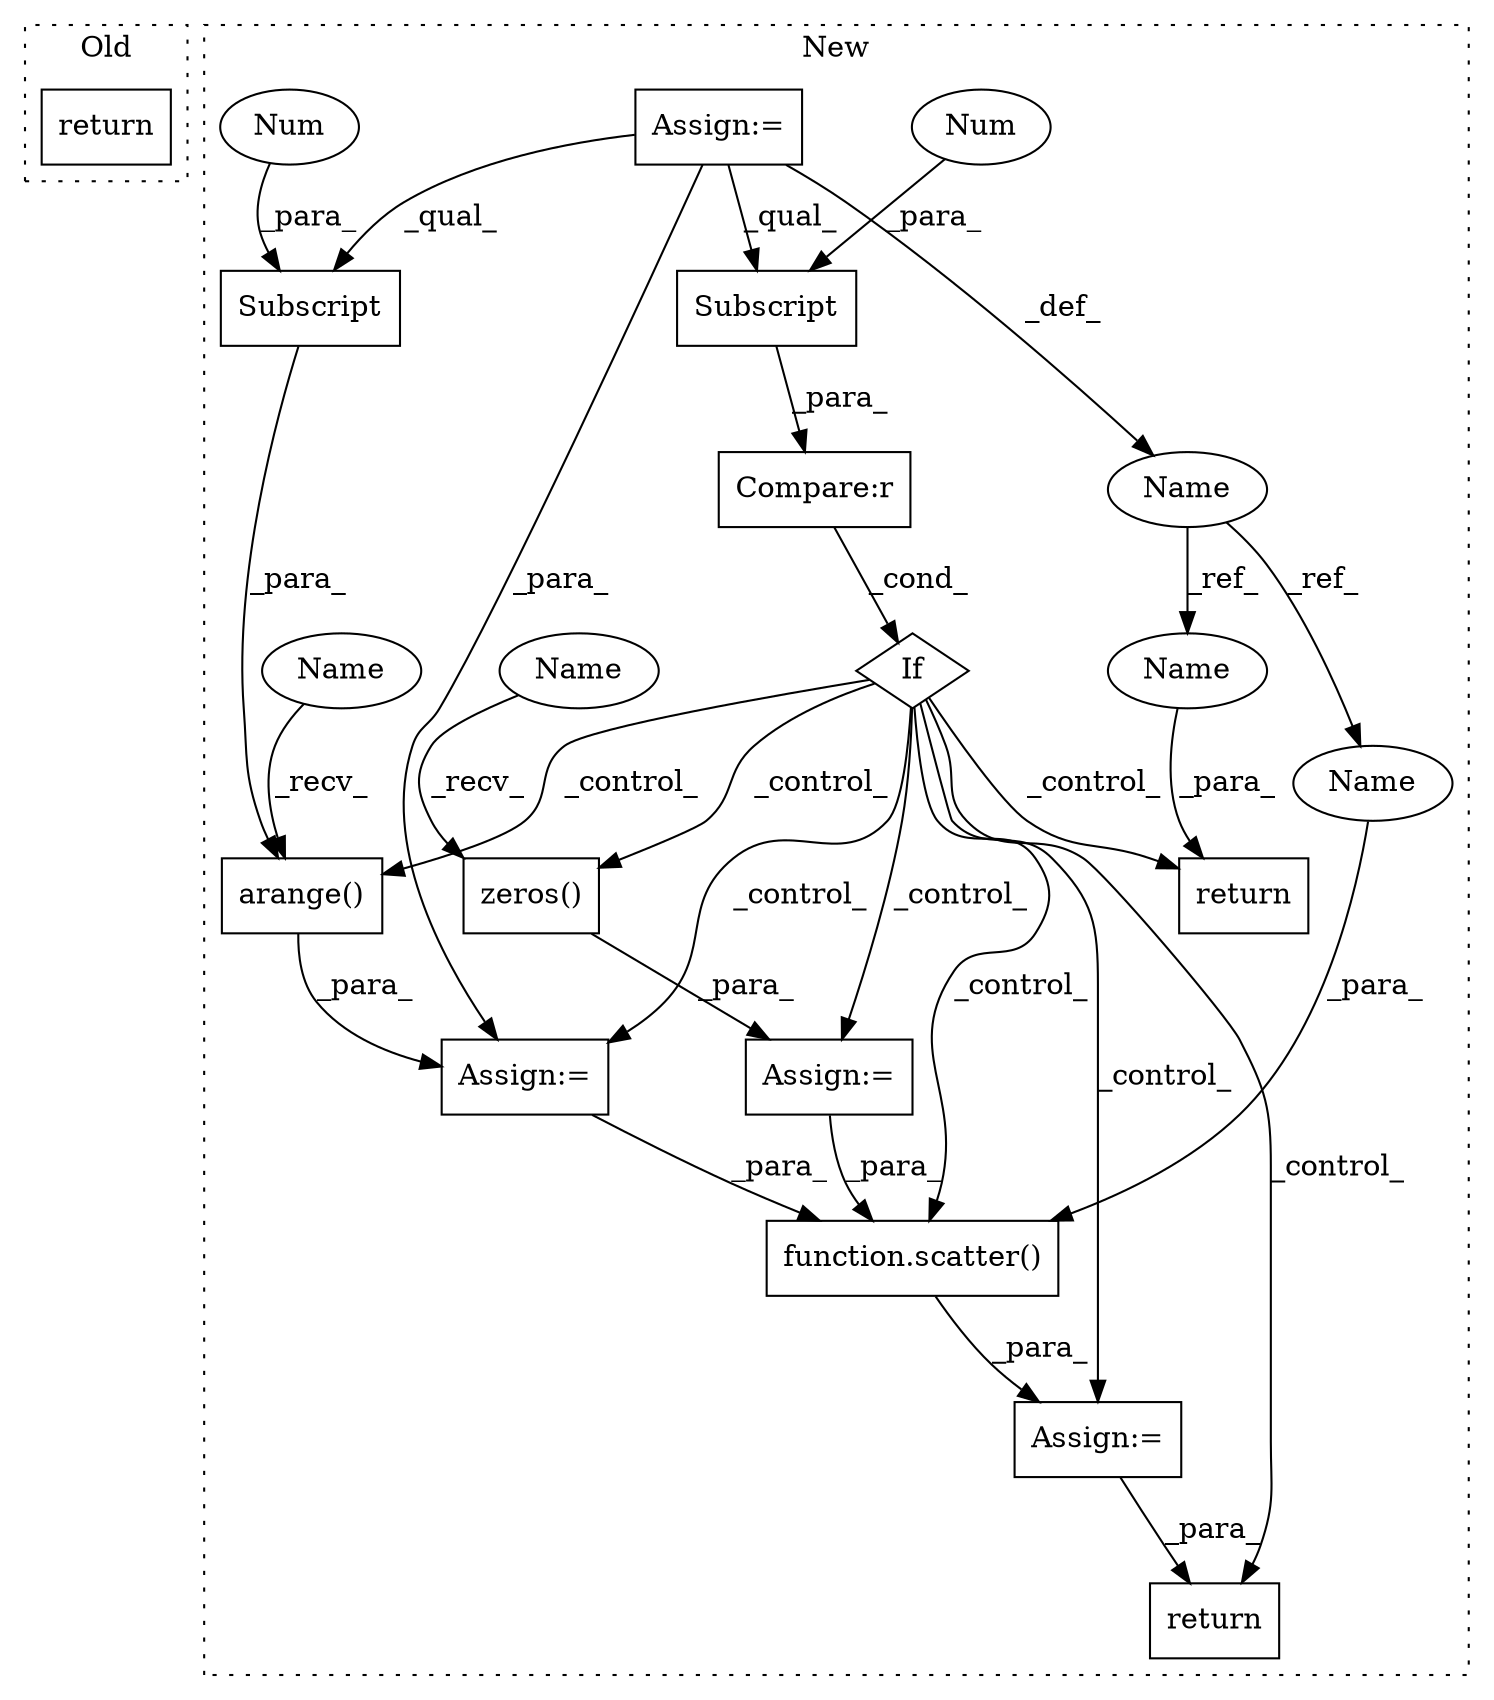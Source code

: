 digraph G {
subgraph cluster0 {
1 [label="return" a="93" s="1453" l="7" shape="box"];
label = "Old";
style="dotted";
}
subgraph cluster1 {
2 [label="function.scatter()" a="75" s="3552,3584" l="8,1" shape="box"];
3 [label="If" a="96" s="3304" l="3" shape="diamond"];
4 [label="Assign:=" a="68" s="3549" l="3" shape="box"];
5 [label="Assign:=" a="68" s="3391" l="3" shape="box"];
6 [label="zeros()" a="75" s="3394" l="93" shape="box"];
7 [label="arange()" a="75" s="3502,3527" l="10,1" shape="box"];
8 [label="Compare:r" a="40" s="3307" l="31" shape="box"];
9 [label="Subscript" a="63" s="3512,0" l="15,0" shape="box"];
10 [label="Subscript" a="63" s="3307,0" l="15,0" shape="box"];
11 [label="Name" a="87" s="3250" l="6" shape="ellipse"];
12 [label="return" a="93" s="3348" l="7" shape="box"];
13 [label="Num" a="76" s="3320" l="1" shape="ellipse"];
14 [label="Num" a="76" s="3525" l="1" shape="ellipse"];
15 [label="Assign:=" a="68" s="3499" l="3" shape="box"];
16 [label="Assign:=" a="68" s="3256" l="3" shape="box"];
17 [label="return" a="93" s="3594" l="7" shape="box"];
18 [label="Name" a="87" s="3502" l="2" shape="ellipse"];
19 [label="Name" a="87" s="3394" l="2" shape="ellipse"];
20 [label="Name" a="87" s="3578" l="6" shape="ellipse"];
21 [label="Name" a="87" s="3355" l="6" shape="ellipse"];
label = "New";
style="dotted";
}
2 -> 4 [label="_para_"];
3 -> 7 [label="_control_"];
3 -> 5 [label="_control_"];
3 -> 12 [label="_control_"];
3 -> 6 [label="_control_"];
3 -> 2 [label="_control_"];
3 -> 17 [label="_control_"];
3 -> 4 [label="_control_"];
3 -> 15 [label="_control_"];
4 -> 17 [label="_para_"];
5 -> 2 [label="_para_"];
6 -> 5 [label="_para_"];
7 -> 15 [label="_para_"];
8 -> 3 [label="_cond_"];
9 -> 7 [label="_para_"];
10 -> 8 [label="_para_"];
11 -> 20 [label="_ref_"];
11 -> 21 [label="_ref_"];
13 -> 10 [label="_para_"];
14 -> 9 [label="_para_"];
15 -> 2 [label="_para_"];
16 -> 11 [label="_def_"];
16 -> 15 [label="_para_"];
16 -> 10 [label="_qual_"];
16 -> 9 [label="_qual_"];
18 -> 7 [label="_recv_"];
19 -> 6 [label="_recv_"];
20 -> 2 [label="_para_"];
21 -> 12 [label="_para_"];
}